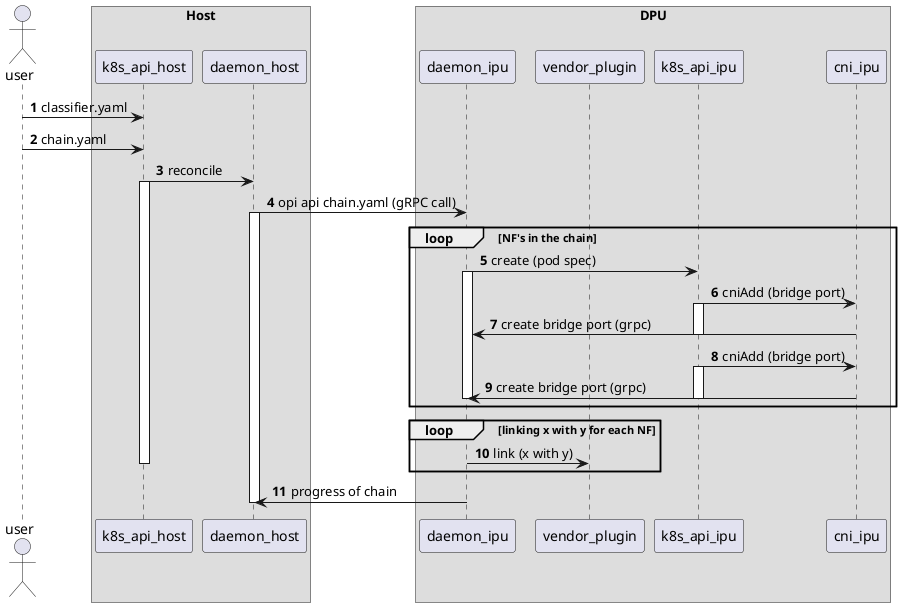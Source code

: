 @startuml cluster_admin
actor user

box "Host"
participant k8s_api_host
participant daemon_host
end box
box "DPU"
participant daemon_ipu
participant vendor_plugin
participant k8s_api_ipu
participant cni_ipu
box end

autonumber
' only used to specify vlan, could be part of chain instead'
user -> k8s_api_host : classifier.yaml 
user -> k8s_api_host: chain.yaml 
'reconcile and gRPC call should be on same line, 3 and 3.1 ?'
k8s_api_host -> daemon_host: reconcile
activate k8s_api_host
daemon_host -> daemon_ipu: opi api chain.yaml (gRPC call)
activate daemon_host
loop NF's in the chain
' activate daemon_ipu
daemon_ipu -> k8s_api_ipu: create (pod spec)
activate daemon_ipu
k8s_api_ipu -> cni_ipu: cniAdd (bridge port)
activate k8s_api_ipu
cni_ipu -> daemon_ipu: create bridge port (grpc)
deactivate k8s_api_ipu
k8s_api_ipu -> cni_ipu: cniAdd (bridge port)
activate k8s_api_ipu
cni_ipu -> daemon_ipu: create bridge port (grpc)
deactivate k8s_api_ipu
deactivate daemon_ipu
'this is FXP part'
end loop
loop linking x with y for each NF
daemon_ipu -> vendor_plugin: link (x with y)
deactivate k8s_api_host
end loop
daemon_ipu -> daemon_host: progress of chain
deactivate daemon_host
@enduml
